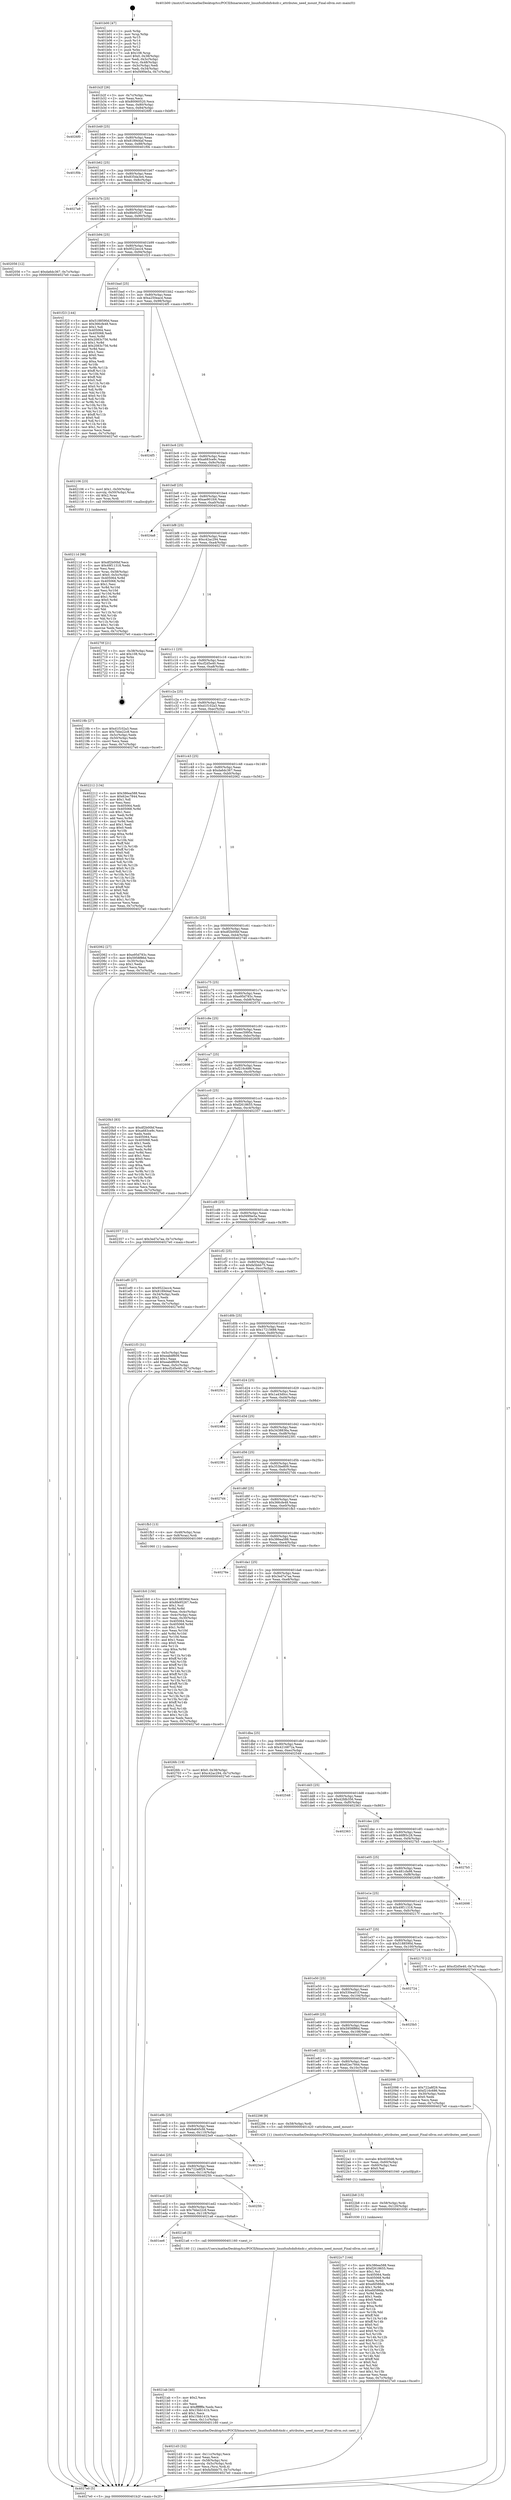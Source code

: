 digraph "0x401b00" {
  label = "0x401b00 (/mnt/c/Users/mathe/Desktop/tcc/POCII/binaries/extr_linuxfsnfsdnfs4xdr.c_attributes_need_mount_Final-ollvm.out::main(0))"
  labelloc = "t"
  node[shape=record]

  Entry [label="",width=0.3,height=0.3,shape=circle,fillcolor=black,style=filled]
  "0x401b2f" [label="{
     0x401b2f [26]\l
     | [instrs]\l
     &nbsp;&nbsp;0x401b2f \<+3\>: mov -0x7c(%rbp),%eax\l
     &nbsp;&nbsp;0x401b32 \<+2\>: mov %eax,%ecx\l
     &nbsp;&nbsp;0x401b34 \<+6\>: sub $0x80060520,%ecx\l
     &nbsp;&nbsp;0x401b3a \<+3\>: mov %eax,-0x80(%rbp)\l
     &nbsp;&nbsp;0x401b3d \<+6\>: mov %ecx,-0x84(%rbp)\l
     &nbsp;&nbsp;0x401b43 \<+6\>: je 00000000004026f0 \<main+0xbf0\>\l
  }"]
  "0x4026f0" [label="{
     0x4026f0\l
  }", style=dashed]
  "0x401b49" [label="{
     0x401b49 [25]\l
     | [instrs]\l
     &nbsp;&nbsp;0x401b49 \<+5\>: jmp 0000000000401b4e \<main+0x4e\>\l
     &nbsp;&nbsp;0x401b4e \<+3\>: mov -0x80(%rbp),%eax\l
     &nbsp;&nbsp;0x401b51 \<+5\>: sub $0x8189d4af,%eax\l
     &nbsp;&nbsp;0x401b56 \<+6\>: mov %eax,-0x88(%rbp)\l
     &nbsp;&nbsp;0x401b5c \<+6\>: je 0000000000401f0b \<main+0x40b\>\l
  }"]
  Exit [label="",width=0.3,height=0.3,shape=circle,fillcolor=black,style=filled,peripheries=2]
  "0x401f0b" [label="{
     0x401f0b\l
  }", style=dashed]
  "0x401b62" [label="{
     0x401b62 [25]\l
     | [instrs]\l
     &nbsp;&nbsp;0x401b62 \<+5\>: jmp 0000000000401b67 \<main+0x67\>\l
     &nbsp;&nbsp;0x401b67 \<+3\>: mov -0x80(%rbp),%eax\l
     &nbsp;&nbsp;0x401b6a \<+5\>: sub $0x835da3e4,%eax\l
     &nbsp;&nbsp;0x401b6f \<+6\>: mov %eax,-0x8c(%rbp)\l
     &nbsp;&nbsp;0x401b75 \<+6\>: je 00000000004027a9 \<main+0xca9\>\l
  }"]
  "0x4022c7" [label="{
     0x4022c7 [144]\l
     | [instrs]\l
     &nbsp;&nbsp;0x4022c7 \<+5\>: mov $0x386ea588,%eax\l
     &nbsp;&nbsp;0x4022cc \<+5\>: mov $0xf2618655,%esi\l
     &nbsp;&nbsp;0x4022d1 \<+2\>: mov $0x1,%cl\l
     &nbsp;&nbsp;0x4022d3 \<+7\>: mov 0x405064,%edx\l
     &nbsp;&nbsp;0x4022da \<+8\>: mov 0x405068,%r8d\l
     &nbsp;&nbsp;0x4022e2 \<+3\>: mov %edx,%r9d\l
     &nbsp;&nbsp;0x4022e5 \<+7\>: add $0xefd586db,%r9d\l
     &nbsp;&nbsp;0x4022ec \<+4\>: sub $0x1,%r9d\l
     &nbsp;&nbsp;0x4022f0 \<+7\>: sub $0xefd586db,%r9d\l
     &nbsp;&nbsp;0x4022f7 \<+4\>: imul %r9d,%edx\l
     &nbsp;&nbsp;0x4022fb \<+3\>: and $0x1,%edx\l
     &nbsp;&nbsp;0x4022fe \<+3\>: cmp $0x0,%edx\l
     &nbsp;&nbsp;0x402301 \<+4\>: sete %r10b\l
     &nbsp;&nbsp;0x402305 \<+4\>: cmp $0xa,%r8d\l
     &nbsp;&nbsp;0x402309 \<+4\>: setl %r11b\l
     &nbsp;&nbsp;0x40230d \<+3\>: mov %r10b,%bl\l
     &nbsp;&nbsp;0x402310 \<+3\>: xor $0xff,%bl\l
     &nbsp;&nbsp;0x402313 \<+3\>: mov %r11b,%r14b\l
     &nbsp;&nbsp;0x402316 \<+4\>: xor $0xff,%r14b\l
     &nbsp;&nbsp;0x40231a \<+3\>: xor $0x0,%cl\l
     &nbsp;&nbsp;0x40231d \<+3\>: mov %bl,%r15b\l
     &nbsp;&nbsp;0x402320 \<+4\>: and $0x0,%r15b\l
     &nbsp;&nbsp;0x402324 \<+3\>: and %cl,%r10b\l
     &nbsp;&nbsp;0x402327 \<+3\>: mov %r14b,%r12b\l
     &nbsp;&nbsp;0x40232a \<+4\>: and $0x0,%r12b\l
     &nbsp;&nbsp;0x40232e \<+3\>: and %cl,%r11b\l
     &nbsp;&nbsp;0x402331 \<+3\>: or %r10b,%r15b\l
     &nbsp;&nbsp;0x402334 \<+3\>: or %r11b,%r12b\l
     &nbsp;&nbsp;0x402337 \<+3\>: xor %r12b,%r15b\l
     &nbsp;&nbsp;0x40233a \<+3\>: or %r14b,%bl\l
     &nbsp;&nbsp;0x40233d \<+3\>: xor $0xff,%bl\l
     &nbsp;&nbsp;0x402340 \<+3\>: or $0x0,%cl\l
     &nbsp;&nbsp;0x402343 \<+2\>: and %cl,%bl\l
     &nbsp;&nbsp;0x402345 \<+3\>: or %bl,%r15b\l
     &nbsp;&nbsp;0x402348 \<+4\>: test $0x1,%r15b\l
     &nbsp;&nbsp;0x40234c \<+3\>: cmovne %esi,%eax\l
     &nbsp;&nbsp;0x40234f \<+3\>: mov %eax,-0x7c(%rbp)\l
     &nbsp;&nbsp;0x402352 \<+5\>: jmp 00000000004027e0 \<main+0xce0\>\l
  }"]
  "0x4027a9" [label="{
     0x4027a9\l
  }", style=dashed]
  "0x401b7b" [label="{
     0x401b7b [25]\l
     | [instrs]\l
     &nbsp;&nbsp;0x401b7b \<+5\>: jmp 0000000000401b80 \<main+0x80\>\l
     &nbsp;&nbsp;0x401b80 \<+3\>: mov -0x80(%rbp),%eax\l
     &nbsp;&nbsp;0x401b83 \<+5\>: sub $0x8fe95267,%eax\l
     &nbsp;&nbsp;0x401b88 \<+6\>: mov %eax,-0x90(%rbp)\l
     &nbsp;&nbsp;0x401b8e \<+6\>: je 0000000000402056 \<main+0x556\>\l
  }"]
  "0x4022b8" [label="{
     0x4022b8 [15]\l
     | [instrs]\l
     &nbsp;&nbsp;0x4022b8 \<+4\>: mov -0x58(%rbp),%rdi\l
     &nbsp;&nbsp;0x4022bc \<+6\>: mov %eax,-0x120(%rbp)\l
     &nbsp;&nbsp;0x4022c2 \<+5\>: call 0000000000401030 \<free@plt\>\l
     | [calls]\l
     &nbsp;&nbsp;0x401030 \{1\} (unknown)\l
  }"]
  "0x402056" [label="{
     0x402056 [12]\l
     | [instrs]\l
     &nbsp;&nbsp;0x402056 \<+7\>: movl $0xda6dc367,-0x7c(%rbp)\l
     &nbsp;&nbsp;0x40205d \<+5\>: jmp 00000000004027e0 \<main+0xce0\>\l
  }"]
  "0x401b94" [label="{
     0x401b94 [25]\l
     | [instrs]\l
     &nbsp;&nbsp;0x401b94 \<+5\>: jmp 0000000000401b99 \<main+0x99\>\l
     &nbsp;&nbsp;0x401b99 \<+3\>: mov -0x80(%rbp),%eax\l
     &nbsp;&nbsp;0x401b9c \<+5\>: sub $0x9522ecc4,%eax\l
     &nbsp;&nbsp;0x401ba1 \<+6\>: mov %eax,-0x94(%rbp)\l
     &nbsp;&nbsp;0x401ba7 \<+6\>: je 0000000000401f23 \<main+0x423\>\l
  }"]
  "0x4022a1" [label="{
     0x4022a1 [23]\l
     | [instrs]\l
     &nbsp;&nbsp;0x4022a1 \<+10\>: movabs $0x4030d6,%rdi\l
     &nbsp;&nbsp;0x4022ab \<+3\>: mov %eax,-0x60(%rbp)\l
     &nbsp;&nbsp;0x4022ae \<+3\>: mov -0x60(%rbp),%esi\l
     &nbsp;&nbsp;0x4022b1 \<+2\>: mov $0x0,%al\l
     &nbsp;&nbsp;0x4022b3 \<+5\>: call 0000000000401040 \<printf@plt\>\l
     | [calls]\l
     &nbsp;&nbsp;0x401040 \{1\} (unknown)\l
  }"]
  "0x401f23" [label="{
     0x401f23 [144]\l
     | [instrs]\l
     &nbsp;&nbsp;0x401f23 \<+5\>: mov $0x5188590d,%eax\l
     &nbsp;&nbsp;0x401f28 \<+5\>: mov $0x366cfe48,%ecx\l
     &nbsp;&nbsp;0x401f2d \<+2\>: mov $0x1,%dl\l
     &nbsp;&nbsp;0x401f2f \<+7\>: mov 0x405064,%esi\l
     &nbsp;&nbsp;0x401f36 \<+7\>: mov 0x405068,%edi\l
     &nbsp;&nbsp;0x401f3d \<+3\>: mov %esi,%r8d\l
     &nbsp;&nbsp;0x401f40 \<+7\>: sub $0x2083c756,%r8d\l
     &nbsp;&nbsp;0x401f47 \<+4\>: sub $0x1,%r8d\l
     &nbsp;&nbsp;0x401f4b \<+7\>: add $0x2083c756,%r8d\l
     &nbsp;&nbsp;0x401f52 \<+4\>: imul %r8d,%esi\l
     &nbsp;&nbsp;0x401f56 \<+3\>: and $0x1,%esi\l
     &nbsp;&nbsp;0x401f59 \<+3\>: cmp $0x0,%esi\l
     &nbsp;&nbsp;0x401f5c \<+4\>: sete %r9b\l
     &nbsp;&nbsp;0x401f60 \<+3\>: cmp $0xa,%edi\l
     &nbsp;&nbsp;0x401f63 \<+4\>: setl %r10b\l
     &nbsp;&nbsp;0x401f67 \<+3\>: mov %r9b,%r11b\l
     &nbsp;&nbsp;0x401f6a \<+4\>: xor $0xff,%r11b\l
     &nbsp;&nbsp;0x401f6e \<+3\>: mov %r10b,%bl\l
     &nbsp;&nbsp;0x401f71 \<+3\>: xor $0xff,%bl\l
     &nbsp;&nbsp;0x401f74 \<+3\>: xor $0x0,%dl\l
     &nbsp;&nbsp;0x401f77 \<+3\>: mov %r11b,%r14b\l
     &nbsp;&nbsp;0x401f7a \<+4\>: and $0x0,%r14b\l
     &nbsp;&nbsp;0x401f7e \<+3\>: and %dl,%r9b\l
     &nbsp;&nbsp;0x401f81 \<+3\>: mov %bl,%r15b\l
     &nbsp;&nbsp;0x401f84 \<+4\>: and $0x0,%r15b\l
     &nbsp;&nbsp;0x401f88 \<+3\>: and %dl,%r10b\l
     &nbsp;&nbsp;0x401f8b \<+3\>: or %r9b,%r14b\l
     &nbsp;&nbsp;0x401f8e \<+3\>: or %r10b,%r15b\l
     &nbsp;&nbsp;0x401f91 \<+3\>: xor %r15b,%r14b\l
     &nbsp;&nbsp;0x401f94 \<+3\>: or %bl,%r11b\l
     &nbsp;&nbsp;0x401f97 \<+4\>: xor $0xff,%r11b\l
     &nbsp;&nbsp;0x401f9b \<+3\>: or $0x0,%dl\l
     &nbsp;&nbsp;0x401f9e \<+3\>: and %dl,%r11b\l
     &nbsp;&nbsp;0x401fa1 \<+3\>: or %r11b,%r14b\l
     &nbsp;&nbsp;0x401fa4 \<+4\>: test $0x1,%r14b\l
     &nbsp;&nbsp;0x401fa8 \<+3\>: cmovne %ecx,%eax\l
     &nbsp;&nbsp;0x401fab \<+3\>: mov %eax,-0x7c(%rbp)\l
     &nbsp;&nbsp;0x401fae \<+5\>: jmp 00000000004027e0 \<main+0xce0\>\l
  }"]
  "0x401bad" [label="{
     0x401bad [25]\l
     | [instrs]\l
     &nbsp;&nbsp;0x401bad \<+5\>: jmp 0000000000401bb2 \<main+0xb2\>\l
     &nbsp;&nbsp;0x401bb2 \<+3\>: mov -0x80(%rbp),%eax\l
     &nbsp;&nbsp;0x401bb5 \<+5\>: sub $0xa250eacd,%eax\l
     &nbsp;&nbsp;0x401bba \<+6\>: mov %eax,-0x98(%rbp)\l
     &nbsp;&nbsp;0x401bc0 \<+6\>: je 00000000004024f5 \<main+0x9f5\>\l
  }"]
  "0x4021d3" [label="{
     0x4021d3 [32]\l
     | [instrs]\l
     &nbsp;&nbsp;0x4021d3 \<+6\>: mov -0x11c(%rbp),%ecx\l
     &nbsp;&nbsp;0x4021d9 \<+3\>: imul %eax,%ecx\l
     &nbsp;&nbsp;0x4021dc \<+4\>: mov -0x58(%rbp),%rsi\l
     &nbsp;&nbsp;0x4021e0 \<+4\>: movslq -0x5c(%rbp),%rdi\l
     &nbsp;&nbsp;0x4021e4 \<+3\>: mov %ecx,(%rsi,%rdi,4)\l
     &nbsp;&nbsp;0x4021e7 \<+7\>: movl $0xfa5bbb75,-0x7c(%rbp)\l
     &nbsp;&nbsp;0x4021ee \<+5\>: jmp 00000000004027e0 \<main+0xce0\>\l
  }"]
  "0x4024f5" [label="{
     0x4024f5\l
  }", style=dashed]
  "0x401bc6" [label="{
     0x401bc6 [25]\l
     | [instrs]\l
     &nbsp;&nbsp;0x401bc6 \<+5\>: jmp 0000000000401bcb \<main+0xcb\>\l
     &nbsp;&nbsp;0x401bcb \<+3\>: mov -0x80(%rbp),%eax\l
     &nbsp;&nbsp;0x401bce \<+5\>: sub $0xa683ce9c,%eax\l
     &nbsp;&nbsp;0x401bd3 \<+6\>: mov %eax,-0x9c(%rbp)\l
     &nbsp;&nbsp;0x401bd9 \<+6\>: je 0000000000402106 \<main+0x606\>\l
  }"]
  "0x4021ab" [label="{
     0x4021ab [40]\l
     | [instrs]\l
     &nbsp;&nbsp;0x4021ab \<+5\>: mov $0x2,%ecx\l
     &nbsp;&nbsp;0x4021b0 \<+1\>: cltd\l
     &nbsp;&nbsp;0x4021b1 \<+2\>: idiv %ecx\l
     &nbsp;&nbsp;0x4021b3 \<+6\>: imul $0xfffffffe,%edx,%ecx\l
     &nbsp;&nbsp;0x4021b9 \<+6\>: sub $0x15bb141b,%ecx\l
     &nbsp;&nbsp;0x4021bf \<+3\>: add $0x1,%ecx\l
     &nbsp;&nbsp;0x4021c2 \<+6\>: add $0x15bb141b,%ecx\l
     &nbsp;&nbsp;0x4021c8 \<+6\>: mov %ecx,-0x11c(%rbp)\l
     &nbsp;&nbsp;0x4021ce \<+5\>: call 0000000000401160 \<next_i\>\l
     | [calls]\l
     &nbsp;&nbsp;0x401160 \{1\} (/mnt/c/Users/mathe/Desktop/tcc/POCII/binaries/extr_linuxfsnfsdnfs4xdr.c_attributes_need_mount_Final-ollvm.out::next_i)\l
  }"]
  "0x402106" [label="{
     0x402106 [23]\l
     | [instrs]\l
     &nbsp;&nbsp;0x402106 \<+7\>: movl $0x1,-0x50(%rbp)\l
     &nbsp;&nbsp;0x40210d \<+4\>: movslq -0x50(%rbp),%rax\l
     &nbsp;&nbsp;0x402111 \<+4\>: shl $0x2,%rax\l
     &nbsp;&nbsp;0x402115 \<+3\>: mov %rax,%rdi\l
     &nbsp;&nbsp;0x402118 \<+5\>: call 0000000000401050 \<malloc@plt\>\l
     | [calls]\l
     &nbsp;&nbsp;0x401050 \{1\} (unknown)\l
  }"]
  "0x401bdf" [label="{
     0x401bdf [25]\l
     | [instrs]\l
     &nbsp;&nbsp;0x401bdf \<+5\>: jmp 0000000000401be4 \<main+0xe4\>\l
     &nbsp;&nbsp;0x401be4 \<+3\>: mov -0x80(%rbp),%eax\l
     &nbsp;&nbsp;0x401be7 \<+5\>: sub $0xae901fc6,%eax\l
     &nbsp;&nbsp;0x401bec \<+6\>: mov %eax,-0xa0(%rbp)\l
     &nbsp;&nbsp;0x401bf2 \<+6\>: je 00000000004024a8 \<main+0x9a8\>\l
  }"]
  "0x401ee6" [label="{
     0x401ee6\l
  }", style=dashed]
  "0x4024a8" [label="{
     0x4024a8\l
  }", style=dashed]
  "0x401bf8" [label="{
     0x401bf8 [25]\l
     | [instrs]\l
     &nbsp;&nbsp;0x401bf8 \<+5\>: jmp 0000000000401bfd \<main+0xfd\>\l
     &nbsp;&nbsp;0x401bfd \<+3\>: mov -0x80(%rbp),%eax\l
     &nbsp;&nbsp;0x401c00 \<+5\>: sub $0xc42ac294,%eax\l
     &nbsp;&nbsp;0x401c05 \<+6\>: mov %eax,-0xa4(%rbp)\l
     &nbsp;&nbsp;0x401c0b \<+6\>: je 000000000040270f \<main+0xc0f\>\l
  }"]
  "0x4021a6" [label="{
     0x4021a6 [5]\l
     | [instrs]\l
     &nbsp;&nbsp;0x4021a6 \<+5\>: call 0000000000401160 \<next_i\>\l
     | [calls]\l
     &nbsp;&nbsp;0x401160 \{1\} (/mnt/c/Users/mathe/Desktop/tcc/POCII/binaries/extr_linuxfsnfsdnfs4xdr.c_attributes_need_mount_Final-ollvm.out::next_i)\l
  }"]
  "0x40270f" [label="{
     0x40270f [21]\l
     | [instrs]\l
     &nbsp;&nbsp;0x40270f \<+3\>: mov -0x38(%rbp),%eax\l
     &nbsp;&nbsp;0x402712 \<+7\>: add $0x108,%rsp\l
     &nbsp;&nbsp;0x402719 \<+1\>: pop %rbx\l
     &nbsp;&nbsp;0x40271a \<+2\>: pop %r12\l
     &nbsp;&nbsp;0x40271c \<+2\>: pop %r13\l
     &nbsp;&nbsp;0x40271e \<+2\>: pop %r14\l
     &nbsp;&nbsp;0x402720 \<+2\>: pop %r15\l
     &nbsp;&nbsp;0x402722 \<+1\>: pop %rbp\l
     &nbsp;&nbsp;0x402723 \<+1\>: ret\l
  }"]
  "0x401c11" [label="{
     0x401c11 [25]\l
     | [instrs]\l
     &nbsp;&nbsp;0x401c11 \<+5\>: jmp 0000000000401c16 \<main+0x116\>\l
     &nbsp;&nbsp;0x401c16 \<+3\>: mov -0x80(%rbp),%eax\l
     &nbsp;&nbsp;0x401c19 \<+5\>: sub $0xcf2d5e40,%eax\l
     &nbsp;&nbsp;0x401c1e \<+6\>: mov %eax,-0xa8(%rbp)\l
     &nbsp;&nbsp;0x401c24 \<+6\>: je 000000000040218b \<main+0x68b\>\l
  }"]
  "0x401ecd" [label="{
     0x401ecd [25]\l
     | [instrs]\l
     &nbsp;&nbsp;0x401ecd \<+5\>: jmp 0000000000401ed2 \<main+0x3d2\>\l
     &nbsp;&nbsp;0x401ed2 \<+3\>: mov -0x80(%rbp),%eax\l
     &nbsp;&nbsp;0x401ed5 \<+5\>: sub $0x7bbe22c8,%eax\l
     &nbsp;&nbsp;0x401eda \<+6\>: mov %eax,-0x118(%rbp)\l
     &nbsp;&nbsp;0x401ee0 \<+6\>: je 00000000004021a6 \<main+0x6a6\>\l
  }"]
  "0x40218b" [label="{
     0x40218b [27]\l
     | [instrs]\l
     &nbsp;&nbsp;0x40218b \<+5\>: mov $0xd1f102a3,%eax\l
     &nbsp;&nbsp;0x402190 \<+5\>: mov $0x7bbe22c8,%ecx\l
     &nbsp;&nbsp;0x402195 \<+3\>: mov -0x5c(%rbp),%edx\l
     &nbsp;&nbsp;0x402198 \<+3\>: cmp -0x50(%rbp),%edx\l
     &nbsp;&nbsp;0x40219b \<+3\>: cmovl %ecx,%eax\l
     &nbsp;&nbsp;0x40219e \<+3\>: mov %eax,-0x7c(%rbp)\l
     &nbsp;&nbsp;0x4021a1 \<+5\>: jmp 00000000004027e0 \<main+0xce0\>\l
  }"]
  "0x401c2a" [label="{
     0x401c2a [25]\l
     | [instrs]\l
     &nbsp;&nbsp;0x401c2a \<+5\>: jmp 0000000000401c2f \<main+0x12f\>\l
     &nbsp;&nbsp;0x401c2f \<+3\>: mov -0x80(%rbp),%eax\l
     &nbsp;&nbsp;0x401c32 \<+5\>: sub $0xd1f102a3,%eax\l
     &nbsp;&nbsp;0x401c37 \<+6\>: mov %eax,-0xac(%rbp)\l
     &nbsp;&nbsp;0x401c3d \<+6\>: je 0000000000402212 \<main+0x712\>\l
  }"]
  "0x4025fc" [label="{
     0x4025fc\l
  }", style=dashed]
  "0x402212" [label="{
     0x402212 [134]\l
     | [instrs]\l
     &nbsp;&nbsp;0x402212 \<+5\>: mov $0x386ea588,%eax\l
     &nbsp;&nbsp;0x402217 \<+5\>: mov $0x62ec7844,%ecx\l
     &nbsp;&nbsp;0x40221c \<+2\>: mov $0x1,%dl\l
     &nbsp;&nbsp;0x40221e \<+2\>: xor %esi,%esi\l
     &nbsp;&nbsp;0x402220 \<+7\>: mov 0x405064,%edi\l
     &nbsp;&nbsp;0x402227 \<+8\>: mov 0x405068,%r8d\l
     &nbsp;&nbsp;0x40222f \<+3\>: sub $0x1,%esi\l
     &nbsp;&nbsp;0x402232 \<+3\>: mov %edi,%r9d\l
     &nbsp;&nbsp;0x402235 \<+3\>: add %esi,%r9d\l
     &nbsp;&nbsp;0x402238 \<+4\>: imul %r9d,%edi\l
     &nbsp;&nbsp;0x40223c \<+3\>: and $0x1,%edi\l
     &nbsp;&nbsp;0x40223f \<+3\>: cmp $0x0,%edi\l
     &nbsp;&nbsp;0x402242 \<+4\>: sete %r10b\l
     &nbsp;&nbsp;0x402246 \<+4\>: cmp $0xa,%r8d\l
     &nbsp;&nbsp;0x40224a \<+4\>: setl %r11b\l
     &nbsp;&nbsp;0x40224e \<+3\>: mov %r10b,%bl\l
     &nbsp;&nbsp;0x402251 \<+3\>: xor $0xff,%bl\l
     &nbsp;&nbsp;0x402254 \<+3\>: mov %r11b,%r14b\l
     &nbsp;&nbsp;0x402257 \<+4\>: xor $0xff,%r14b\l
     &nbsp;&nbsp;0x40225b \<+3\>: xor $0x0,%dl\l
     &nbsp;&nbsp;0x40225e \<+3\>: mov %bl,%r15b\l
     &nbsp;&nbsp;0x402261 \<+4\>: and $0x0,%r15b\l
     &nbsp;&nbsp;0x402265 \<+3\>: and %dl,%r10b\l
     &nbsp;&nbsp;0x402268 \<+3\>: mov %r14b,%r12b\l
     &nbsp;&nbsp;0x40226b \<+4\>: and $0x0,%r12b\l
     &nbsp;&nbsp;0x40226f \<+3\>: and %dl,%r11b\l
     &nbsp;&nbsp;0x402272 \<+3\>: or %r10b,%r15b\l
     &nbsp;&nbsp;0x402275 \<+3\>: or %r11b,%r12b\l
     &nbsp;&nbsp;0x402278 \<+3\>: xor %r12b,%r15b\l
     &nbsp;&nbsp;0x40227b \<+3\>: or %r14b,%bl\l
     &nbsp;&nbsp;0x40227e \<+3\>: xor $0xff,%bl\l
     &nbsp;&nbsp;0x402281 \<+3\>: or $0x0,%dl\l
     &nbsp;&nbsp;0x402284 \<+2\>: and %dl,%bl\l
     &nbsp;&nbsp;0x402286 \<+3\>: or %bl,%r15b\l
     &nbsp;&nbsp;0x402289 \<+4\>: test $0x1,%r15b\l
     &nbsp;&nbsp;0x40228d \<+3\>: cmovne %ecx,%eax\l
     &nbsp;&nbsp;0x402290 \<+3\>: mov %eax,-0x7c(%rbp)\l
     &nbsp;&nbsp;0x402293 \<+5\>: jmp 00000000004027e0 \<main+0xce0\>\l
  }"]
  "0x401c43" [label="{
     0x401c43 [25]\l
     | [instrs]\l
     &nbsp;&nbsp;0x401c43 \<+5\>: jmp 0000000000401c48 \<main+0x148\>\l
     &nbsp;&nbsp;0x401c48 \<+3\>: mov -0x80(%rbp),%eax\l
     &nbsp;&nbsp;0x401c4b \<+5\>: sub $0xda6dc367,%eax\l
     &nbsp;&nbsp;0x401c50 \<+6\>: mov %eax,-0xb0(%rbp)\l
     &nbsp;&nbsp;0x401c56 \<+6\>: je 0000000000402062 \<main+0x562\>\l
  }"]
  "0x401eb4" [label="{
     0x401eb4 [25]\l
     | [instrs]\l
     &nbsp;&nbsp;0x401eb4 \<+5\>: jmp 0000000000401eb9 \<main+0x3b9\>\l
     &nbsp;&nbsp;0x401eb9 \<+3\>: mov -0x80(%rbp),%eax\l
     &nbsp;&nbsp;0x401ebc \<+5\>: sub $0x722a8f29,%eax\l
     &nbsp;&nbsp;0x401ec1 \<+6\>: mov %eax,-0x114(%rbp)\l
     &nbsp;&nbsp;0x401ec7 \<+6\>: je 00000000004025fc \<main+0xafc\>\l
  }"]
  "0x402062" [label="{
     0x402062 [27]\l
     | [instrs]\l
     &nbsp;&nbsp;0x402062 \<+5\>: mov $0xe95d783c,%eax\l
     &nbsp;&nbsp;0x402067 \<+5\>: mov $0x5958f86d,%ecx\l
     &nbsp;&nbsp;0x40206c \<+3\>: mov -0x30(%rbp),%edx\l
     &nbsp;&nbsp;0x40206f \<+3\>: cmp $0x1,%edx\l
     &nbsp;&nbsp;0x402072 \<+3\>: cmovl %ecx,%eax\l
     &nbsp;&nbsp;0x402075 \<+3\>: mov %eax,-0x7c(%rbp)\l
     &nbsp;&nbsp;0x402078 \<+5\>: jmp 00000000004027e0 \<main+0xce0\>\l
  }"]
  "0x401c5c" [label="{
     0x401c5c [25]\l
     | [instrs]\l
     &nbsp;&nbsp;0x401c5c \<+5\>: jmp 0000000000401c61 \<main+0x161\>\l
     &nbsp;&nbsp;0x401c61 \<+3\>: mov -0x80(%rbp),%eax\l
     &nbsp;&nbsp;0x401c64 \<+5\>: sub $0xdf2b00bf,%eax\l
     &nbsp;&nbsp;0x401c69 \<+6\>: mov %eax,-0xb4(%rbp)\l
     &nbsp;&nbsp;0x401c6f \<+6\>: je 0000000000402740 \<main+0xc40\>\l
  }"]
  "0x4023e9" [label="{
     0x4023e9\l
  }", style=dashed]
  "0x402740" [label="{
     0x402740\l
  }", style=dashed]
  "0x401c75" [label="{
     0x401c75 [25]\l
     | [instrs]\l
     &nbsp;&nbsp;0x401c75 \<+5\>: jmp 0000000000401c7a \<main+0x17a\>\l
     &nbsp;&nbsp;0x401c7a \<+3\>: mov -0x80(%rbp),%eax\l
     &nbsp;&nbsp;0x401c7d \<+5\>: sub $0xe95d783c,%eax\l
     &nbsp;&nbsp;0x401c82 \<+6\>: mov %eax,-0xb8(%rbp)\l
     &nbsp;&nbsp;0x401c88 \<+6\>: je 000000000040207d \<main+0x57d\>\l
  }"]
  "0x401e9b" [label="{
     0x401e9b [25]\l
     | [instrs]\l
     &nbsp;&nbsp;0x401e9b \<+5\>: jmp 0000000000401ea0 \<main+0x3a0\>\l
     &nbsp;&nbsp;0x401ea0 \<+3\>: mov -0x80(%rbp),%eax\l
     &nbsp;&nbsp;0x401ea3 \<+5\>: sub $0x6a645cfd,%eax\l
     &nbsp;&nbsp;0x401ea8 \<+6\>: mov %eax,-0x110(%rbp)\l
     &nbsp;&nbsp;0x401eae \<+6\>: je 00000000004023e9 \<main+0x8e9\>\l
  }"]
  "0x40207d" [label="{
     0x40207d\l
  }", style=dashed]
  "0x401c8e" [label="{
     0x401c8e [25]\l
     | [instrs]\l
     &nbsp;&nbsp;0x401c8e \<+5\>: jmp 0000000000401c93 \<main+0x193\>\l
     &nbsp;&nbsp;0x401c93 \<+3\>: mov -0x80(%rbp),%eax\l
     &nbsp;&nbsp;0x401c96 \<+5\>: sub $0xeec5995e,%eax\l
     &nbsp;&nbsp;0x401c9b \<+6\>: mov %eax,-0xbc(%rbp)\l
     &nbsp;&nbsp;0x401ca1 \<+6\>: je 0000000000402608 \<main+0xb08\>\l
  }"]
  "0x402298" [label="{
     0x402298 [9]\l
     | [instrs]\l
     &nbsp;&nbsp;0x402298 \<+4\>: mov -0x58(%rbp),%rdi\l
     &nbsp;&nbsp;0x40229c \<+5\>: call 0000000000401420 \<attributes_need_mount\>\l
     | [calls]\l
     &nbsp;&nbsp;0x401420 \{1\} (/mnt/c/Users/mathe/Desktop/tcc/POCII/binaries/extr_linuxfsnfsdnfs4xdr.c_attributes_need_mount_Final-ollvm.out::attributes_need_mount)\l
  }"]
  "0x402608" [label="{
     0x402608\l
  }", style=dashed]
  "0x401ca7" [label="{
     0x401ca7 [25]\l
     | [instrs]\l
     &nbsp;&nbsp;0x401ca7 \<+5\>: jmp 0000000000401cac \<main+0x1ac\>\l
     &nbsp;&nbsp;0x401cac \<+3\>: mov -0x80(%rbp),%eax\l
     &nbsp;&nbsp;0x401caf \<+5\>: sub $0xf216c686,%eax\l
     &nbsp;&nbsp;0x401cb4 \<+6\>: mov %eax,-0xc0(%rbp)\l
     &nbsp;&nbsp;0x401cba \<+6\>: je 00000000004020b3 \<main+0x5b3\>\l
  }"]
  "0x40211d" [label="{
     0x40211d [98]\l
     | [instrs]\l
     &nbsp;&nbsp;0x40211d \<+5\>: mov $0xdf2b00bf,%ecx\l
     &nbsp;&nbsp;0x402122 \<+5\>: mov $0x49f11318,%edx\l
     &nbsp;&nbsp;0x402127 \<+2\>: xor %esi,%esi\l
     &nbsp;&nbsp;0x402129 \<+4\>: mov %rax,-0x58(%rbp)\l
     &nbsp;&nbsp;0x40212d \<+7\>: movl $0x0,-0x5c(%rbp)\l
     &nbsp;&nbsp;0x402134 \<+8\>: mov 0x405064,%r8d\l
     &nbsp;&nbsp;0x40213c \<+8\>: mov 0x405068,%r9d\l
     &nbsp;&nbsp;0x402144 \<+3\>: sub $0x1,%esi\l
     &nbsp;&nbsp;0x402147 \<+3\>: mov %r8d,%r10d\l
     &nbsp;&nbsp;0x40214a \<+3\>: add %esi,%r10d\l
     &nbsp;&nbsp;0x40214d \<+4\>: imul %r10d,%r8d\l
     &nbsp;&nbsp;0x402151 \<+4\>: and $0x1,%r8d\l
     &nbsp;&nbsp;0x402155 \<+4\>: cmp $0x0,%r8d\l
     &nbsp;&nbsp;0x402159 \<+4\>: sete %r11b\l
     &nbsp;&nbsp;0x40215d \<+4\>: cmp $0xa,%r9d\l
     &nbsp;&nbsp;0x402161 \<+3\>: setl %bl\l
     &nbsp;&nbsp;0x402164 \<+3\>: mov %r11b,%r14b\l
     &nbsp;&nbsp;0x402167 \<+3\>: and %bl,%r14b\l
     &nbsp;&nbsp;0x40216a \<+3\>: xor %bl,%r11b\l
     &nbsp;&nbsp;0x40216d \<+3\>: or %r11b,%r14b\l
     &nbsp;&nbsp;0x402170 \<+4\>: test $0x1,%r14b\l
     &nbsp;&nbsp;0x402174 \<+3\>: cmovne %edx,%ecx\l
     &nbsp;&nbsp;0x402177 \<+3\>: mov %ecx,-0x7c(%rbp)\l
     &nbsp;&nbsp;0x40217a \<+5\>: jmp 00000000004027e0 \<main+0xce0\>\l
  }"]
  "0x4020b3" [label="{
     0x4020b3 [83]\l
     | [instrs]\l
     &nbsp;&nbsp;0x4020b3 \<+5\>: mov $0xdf2b00bf,%eax\l
     &nbsp;&nbsp;0x4020b8 \<+5\>: mov $0xa683ce9c,%ecx\l
     &nbsp;&nbsp;0x4020bd \<+2\>: xor %edx,%edx\l
     &nbsp;&nbsp;0x4020bf \<+7\>: mov 0x405064,%esi\l
     &nbsp;&nbsp;0x4020c6 \<+7\>: mov 0x405068,%edi\l
     &nbsp;&nbsp;0x4020cd \<+3\>: sub $0x1,%edx\l
     &nbsp;&nbsp;0x4020d0 \<+3\>: mov %esi,%r8d\l
     &nbsp;&nbsp;0x4020d3 \<+3\>: add %edx,%r8d\l
     &nbsp;&nbsp;0x4020d6 \<+4\>: imul %r8d,%esi\l
     &nbsp;&nbsp;0x4020da \<+3\>: and $0x1,%esi\l
     &nbsp;&nbsp;0x4020dd \<+3\>: cmp $0x0,%esi\l
     &nbsp;&nbsp;0x4020e0 \<+4\>: sete %r9b\l
     &nbsp;&nbsp;0x4020e4 \<+3\>: cmp $0xa,%edi\l
     &nbsp;&nbsp;0x4020e7 \<+4\>: setl %r10b\l
     &nbsp;&nbsp;0x4020eb \<+3\>: mov %r9b,%r11b\l
     &nbsp;&nbsp;0x4020ee \<+3\>: and %r10b,%r11b\l
     &nbsp;&nbsp;0x4020f1 \<+3\>: xor %r10b,%r9b\l
     &nbsp;&nbsp;0x4020f4 \<+3\>: or %r9b,%r11b\l
     &nbsp;&nbsp;0x4020f7 \<+4\>: test $0x1,%r11b\l
     &nbsp;&nbsp;0x4020fb \<+3\>: cmovne %ecx,%eax\l
     &nbsp;&nbsp;0x4020fe \<+3\>: mov %eax,-0x7c(%rbp)\l
     &nbsp;&nbsp;0x402101 \<+5\>: jmp 00000000004027e0 \<main+0xce0\>\l
  }"]
  "0x401cc0" [label="{
     0x401cc0 [25]\l
     | [instrs]\l
     &nbsp;&nbsp;0x401cc0 \<+5\>: jmp 0000000000401cc5 \<main+0x1c5\>\l
     &nbsp;&nbsp;0x401cc5 \<+3\>: mov -0x80(%rbp),%eax\l
     &nbsp;&nbsp;0x401cc8 \<+5\>: sub $0xf2618655,%eax\l
     &nbsp;&nbsp;0x401ccd \<+6\>: mov %eax,-0xc4(%rbp)\l
     &nbsp;&nbsp;0x401cd3 \<+6\>: je 0000000000402357 \<main+0x857\>\l
  }"]
  "0x401e82" [label="{
     0x401e82 [25]\l
     | [instrs]\l
     &nbsp;&nbsp;0x401e82 \<+5\>: jmp 0000000000401e87 \<main+0x387\>\l
     &nbsp;&nbsp;0x401e87 \<+3\>: mov -0x80(%rbp),%eax\l
     &nbsp;&nbsp;0x401e8a \<+5\>: sub $0x62ec7844,%eax\l
     &nbsp;&nbsp;0x401e8f \<+6\>: mov %eax,-0x10c(%rbp)\l
     &nbsp;&nbsp;0x401e95 \<+6\>: je 0000000000402298 \<main+0x798\>\l
  }"]
  "0x402357" [label="{
     0x402357 [12]\l
     | [instrs]\l
     &nbsp;&nbsp;0x402357 \<+7\>: movl $0x3ed7a7aa,-0x7c(%rbp)\l
     &nbsp;&nbsp;0x40235e \<+5\>: jmp 00000000004027e0 \<main+0xce0\>\l
  }"]
  "0x401cd9" [label="{
     0x401cd9 [25]\l
     | [instrs]\l
     &nbsp;&nbsp;0x401cd9 \<+5\>: jmp 0000000000401cde \<main+0x1de\>\l
     &nbsp;&nbsp;0x401cde \<+3\>: mov -0x80(%rbp),%eax\l
     &nbsp;&nbsp;0x401ce1 \<+5\>: sub $0xf49f4e5a,%eax\l
     &nbsp;&nbsp;0x401ce6 \<+6\>: mov %eax,-0xc8(%rbp)\l
     &nbsp;&nbsp;0x401cec \<+6\>: je 0000000000401ef0 \<main+0x3f0\>\l
  }"]
  "0x402098" [label="{
     0x402098 [27]\l
     | [instrs]\l
     &nbsp;&nbsp;0x402098 \<+5\>: mov $0x722a8f29,%eax\l
     &nbsp;&nbsp;0x40209d \<+5\>: mov $0xf216c686,%ecx\l
     &nbsp;&nbsp;0x4020a2 \<+3\>: mov -0x30(%rbp),%edx\l
     &nbsp;&nbsp;0x4020a5 \<+3\>: cmp $0x0,%edx\l
     &nbsp;&nbsp;0x4020a8 \<+3\>: cmove %ecx,%eax\l
     &nbsp;&nbsp;0x4020ab \<+3\>: mov %eax,-0x7c(%rbp)\l
     &nbsp;&nbsp;0x4020ae \<+5\>: jmp 00000000004027e0 \<main+0xce0\>\l
  }"]
  "0x401ef0" [label="{
     0x401ef0 [27]\l
     | [instrs]\l
     &nbsp;&nbsp;0x401ef0 \<+5\>: mov $0x9522ecc4,%eax\l
     &nbsp;&nbsp;0x401ef5 \<+5\>: mov $0x8189d4af,%ecx\l
     &nbsp;&nbsp;0x401efa \<+3\>: mov -0x34(%rbp),%edx\l
     &nbsp;&nbsp;0x401efd \<+3\>: cmp $0x2,%edx\l
     &nbsp;&nbsp;0x401f00 \<+3\>: cmovne %ecx,%eax\l
     &nbsp;&nbsp;0x401f03 \<+3\>: mov %eax,-0x7c(%rbp)\l
     &nbsp;&nbsp;0x401f06 \<+5\>: jmp 00000000004027e0 \<main+0xce0\>\l
  }"]
  "0x401cf2" [label="{
     0x401cf2 [25]\l
     | [instrs]\l
     &nbsp;&nbsp;0x401cf2 \<+5\>: jmp 0000000000401cf7 \<main+0x1f7\>\l
     &nbsp;&nbsp;0x401cf7 \<+3\>: mov -0x80(%rbp),%eax\l
     &nbsp;&nbsp;0x401cfa \<+5\>: sub $0xfa5bbb75,%eax\l
     &nbsp;&nbsp;0x401cff \<+6\>: mov %eax,-0xcc(%rbp)\l
     &nbsp;&nbsp;0x401d05 \<+6\>: je 00000000004021f3 \<main+0x6f3\>\l
  }"]
  "0x4027e0" [label="{
     0x4027e0 [5]\l
     | [instrs]\l
     &nbsp;&nbsp;0x4027e0 \<+5\>: jmp 0000000000401b2f \<main+0x2f\>\l
  }"]
  "0x401b00" [label="{
     0x401b00 [47]\l
     | [instrs]\l
     &nbsp;&nbsp;0x401b00 \<+1\>: push %rbp\l
     &nbsp;&nbsp;0x401b01 \<+3\>: mov %rsp,%rbp\l
     &nbsp;&nbsp;0x401b04 \<+2\>: push %r15\l
     &nbsp;&nbsp;0x401b06 \<+2\>: push %r14\l
     &nbsp;&nbsp;0x401b08 \<+2\>: push %r13\l
     &nbsp;&nbsp;0x401b0a \<+2\>: push %r12\l
     &nbsp;&nbsp;0x401b0c \<+1\>: push %rbx\l
     &nbsp;&nbsp;0x401b0d \<+7\>: sub $0x108,%rsp\l
     &nbsp;&nbsp;0x401b14 \<+7\>: movl $0x0,-0x38(%rbp)\l
     &nbsp;&nbsp;0x401b1b \<+3\>: mov %edi,-0x3c(%rbp)\l
     &nbsp;&nbsp;0x401b1e \<+4\>: mov %rsi,-0x48(%rbp)\l
     &nbsp;&nbsp;0x401b22 \<+3\>: mov -0x3c(%rbp),%edi\l
     &nbsp;&nbsp;0x401b25 \<+3\>: mov %edi,-0x34(%rbp)\l
     &nbsp;&nbsp;0x401b28 \<+7\>: movl $0xf49f4e5a,-0x7c(%rbp)\l
  }"]
  "0x401e69" [label="{
     0x401e69 [25]\l
     | [instrs]\l
     &nbsp;&nbsp;0x401e69 \<+5\>: jmp 0000000000401e6e \<main+0x36e\>\l
     &nbsp;&nbsp;0x401e6e \<+3\>: mov -0x80(%rbp),%eax\l
     &nbsp;&nbsp;0x401e71 \<+5\>: sub $0x5958f86d,%eax\l
     &nbsp;&nbsp;0x401e76 \<+6\>: mov %eax,-0x108(%rbp)\l
     &nbsp;&nbsp;0x401e7c \<+6\>: je 0000000000402098 \<main+0x598\>\l
  }"]
  "0x4021f3" [label="{
     0x4021f3 [31]\l
     | [instrs]\l
     &nbsp;&nbsp;0x4021f3 \<+3\>: mov -0x5c(%rbp),%eax\l
     &nbsp;&nbsp;0x4021f6 \<+5\>: sub $0xeabdf609,%eax\l
     &nbsp;&nbsp;0x4021fb \<+3\>: add $0x1,%eax\l
     &nbsp;&nbsp;0x4021fe \<+5\>: add $0xeabdf609,%eax\l
     &nbsp;&nbsp;0x402203 \<+3\>: mov %eax,-0x5c(%rbp)\l
     &nbsp;&nbsp;0x402206 \<+7\>: movl $0xcf2d5e40,-0x7c(%rbp)\l
     &nbsp;&nbsp;0x40220d \<+5\>: jmp 00000000004027e0 \<main+0xce0\>\l
  }"]
  "0x401d0b" [label="{
     0x401d0b [25]\l
     | [instrs]\l
     &nbsp;&nbsp;0x401d0b \<+5\>: jmp 0000000000401d10 \<main+0x210\>\l
     &nbsp;&nbsp;0x401d10 \<+3\>: mov -0x80(%rbp),%eax\l
     &nbsp;&nbsp;0x401d13 \<+5\>: sub $0x17215688,%eax\l
     &nbsp;&nbsp;0x401d18 \<+6\>: mov %eax,-0xd0(%rbp)\l
     &nbsp;&nbsp;0x401d1e \<+6\>: je 00000000004025c1 \<main+0xac1\>\l
  }"]
  "0x4025b5" [label="{
     0x4025b5\l
  }", style=dashed]
  "0x4025c1" [label="{
     0x4025c1\l
  }", style=dashed]
  "0x401d24" [label="{
     0x401d24 [25]\l
     | [instrs]\l
     &nbsp;&nbsp;0x401d24 \<+5\>: jmp 0000000000401d29 \<main+0x229\>\l
     &nbsp;&nbsp;0x401d29 \<+3\>: mov -0x80(%rbp),%eax\l
     &nbsp;&nbsp;0x401d2c \<+5\>: sub $0x1a43d0cc,%eax\l
     &nbsp;&nbsp;0x401d31 \<+6\>: mov %eax,-0xd4(%rbp)\l
     &nbsp;&nbsp;0x401d37 \<+6\>: je 000000000040248d \<main+0x98d\>\l
  }"]
  "0x401e50" [label="{
     0x401e50 [25]\l
     | [instrs]\l
     &nbsp;&nbsp;0x401e50 \<+5\>: jmp 0000000000401e55 \<main+0x355\>\l
     &nbsp;&nbsp;0x401e55 \<+3\>: mov -0x80(%rbp),%eax\l
     &nbsp;&nbsp;0x401e58 \<+5\>: sub $0x530ea01f,%eax\l
     &nbsp;&nbsp;0x401e5d \<+6\>: mov %eax,-0x104(%rbp)\l
     &nbsp;&nbsp;0x401e63 \<+6\>: je 00000000004025b5 \<main+0xab5\>\l
  }"]
  "0x40248d" [label="{
     0x40248d\l
  }", style=dashed]
  "0x401d3d" [label="{
     0x401d3d [25]\l
     | [instrs]\l
     &nbsp;&nbsp;0x401d3d \<+5\>: jmp 0000000000401d42 \<main+0x242\>\l
     &nbsp;&nbsp;0x401d42 \<+3\>: mov -0x80(%rbp),%eax\l
     &nbsp;&nbsp;0x401d45 \<+5\>: sub $0x3438836a,%eax\l
     &nbsp;&nbsp;0x401d4a \<+6\>: mov %eax,-0xd8(%rbp)\l
     &nbsp;&nbsp;0x401d50 \<+6\>: je 0000000000402391 \<main+0x891\>\l
  }"]
  "0x402724" [label="{
     0x402724\l
  }", style=dashed]
  "0x402391" [label="{
     0x402391\l
  }", style=dashed]
  "0x401d56" [label="{
     0x401d56 [25]\l
     | [instrs]\l
     &nbsp;&nbsp;0x401d56 \<+5\>: jmp 0000000000401d5b \<main+0x25b\>\l
     &nbsp;&nbsp;0x401d5b \<+3\>: mov -0x80(%rbp),%eax\l
     &nbsp;&nbsp;0x401d5e \<+5\>: sub $0x353be809,%eax\l
     &nbsp;&nbsp;0x401d63 \<+6\>: mov %eax,-0xdc(%rbp)\l
     &nbsp;&nbsp;0x401d69 \<+6\>: je 00000000004027d4 \<main+0xcd4\>\l
  }"]
  "0x401e37" [label="{
     0x401e37 [25]\l
     | [instrs]\l
     &nbsp;&nbsp;0x401e37 \<+5\>: jmp 0000000000401e3c \<main+0x33c\>\l
     &nbsp;&nbsp;0x401e3c \<+3\>: mov -0x80(%rbp),%eax\l
     &nbsp;&nbsp;0x401e3f \<+5\>: sub $0x5188590d,%eax\l
     &nbsp;&nbsp;0x401e44 \<+6\>: mov %eax,-0x100(%rbp)\l
     &nbsp;&nbsp;0x401e4a \<+6\>: je 0000000000402724 \<main+0xc24\>\l
  }"]
  "0x4027d4" [label="{
     0x4027d4\l
  }", style=dashed]
  "0x401d6f" [label="{
     0x401d6f [25]\l
     | [instrs]\l
     &nbsp;&nbsp;0x401d6f \<+5\>: jmp 0000000000401d74 \<main+0x274\>\l
     &nbsp;&nbsp;0x401d74 \<+3\>: mov -0x80(%rbp),%eax\l
     &nbsp;&nbsp;0x401d77 \<+5\>: sub $0x366cfe48,%eax\l
     &nbsp;&nbsp;0x401d7c \<+6\>: mov %eax,-0xe0(%rbp)\l
     &nbsp;&nbsp;0x401d82 \<+6\>: je 0000000000401fb3 \<main+0x4b3\>\l
  }"]
  "0x40217f" [label="{
     0x40217f [12]\l
     | [instrs]\l
     &nbsp;&nbsp;0x40217f \<+7\>: movl $0xcf2d5e40,-0x7c(%rbp)\l
     &nbsp;&nbsp;0x402186 \<+5\>: jmp 00000000004027e0 \<main+0xce0\>\l
  }"]
  "0x401fb3" [label="{
     0x401fb3 [13]\l
     | [instrs]\l
     &nbsp;&nbsp;0x401fb3 \<+4\>: mov -0x48(%rbp),%rax\l
     &nbsp;&nbsp;0x401fb7 \<+4\>: mov 0x8(%rax),%rdi\l
     &nbsp;&nbsp;0x401fbb \<+5\>: call 0000000000401060 \<atoi@plt\>\l
     | [calls]\l
     &nbsp;&nbsp;0x401060 \{1\} (unknown)\l
  }"]
  "0x401d88" [label="{
     0x401d88 [25]\l
     | [instrs]\l
     &nbsp;&nbsp;0x401d88 \<+5\>: jmp 0000000000401d8d \<main+0x28d\>\l
     &nbsp;&nbsp;0x401d8d \<+3\>: mov -0x80(%rbp),%eax\l
     &nbsp;&nbsp;0x401d90 \<+5\>: sub $0x386ea588,%eax\l
     &nbsp;&nbsp;0x401d95 \<+6\>: mov %eax,-0xe4(%rbp)\l
     &nbsp;&nbsp;0x401d9b \<+6\>: je 000000000040276e \<main+0xc6e\>\l
  }"]
  "0x401fc0" [label="{
     0x401fc0 [150]\l
     | [instrs]\l
     &nbsp;&nbsp;0x401fc0 \<+5\>: mov $0x5188590d,%ecx\l
     &nbsp;&nbsp;0x401fc5 \<+5\>: mov $0x8fe95267,%edx\l
     &nbsp;&nbsp;0x401fca \<+3\>: mov $0x1,%sil\l
     &nbsp;&nbsp;0x401fcd \<+3\>: xor %r8d,%r8d\l
     &nbsp;&nbsp;0x401fd0 \<+3\>: mov %eax,-0x4c(%rbp)\l
     &nbsp;&nbsp;0x401fd3 \<+3\>: mov -0x4c(%rbp),%eax\l
     &nbsp;&nbsp;0x401fd6 \<+3\>: mov %eax,-0x30(%rbp)\l
     &nbsp;&nbsp;0x401fd9 \<+7\>: mov 0x405064,%eax\l
     &nbsp;&nbsp;0x401fe0 \<+8\>: mov 0x405068,%r9d\l
     &nbsp;&nbsp;0x401fe8 \<+4\>: sub $0x1,%r8d\l
     &nbsp;&nbsp;0x401fec \<+3\>: mov %eax,%r10d\l
     &nbsp;&nbsp;0x401fef \<+3\>: add %r8d,%r10d\l
     &nbsp;&nbsp;0x401ff2 \<+4\>: imul %r10d,%eax\l
     &nbsp;&nbsp;0x401ff6 \<+3\>: and $0x1,%eax\l
     &nbsp;&nbsp;0x401ff9 \<+3\>: cmp $0x0,%eax\l
     &nbsp;&nbsp;0x401ffc \<+4\>: sete %r11b\l
     &nbsp;&nbsp;0x402000 \<+4\>: cmp $0xa,%r9d\l
     &nbsp;&nbsp;0x402004 \<+3\>: setl %bl\l
     &nbsp;&nbsp;0x402007 \<+3\>: mov %r11b,%r14b\l
     &nbsp;&nbsp;0x40200a \<+4\>: xor $0xff,%r14b\l
     &nbsp;&nbsp;0x40200e \<+3\>: mov %bl,%r15b\l
     &nbsp;&nbsp;0x402011 \<+4\>: xor $0xff,%r15b\l
     &nbsp;&nbsp;0x402015 \<+4\>: xor $0x1,%sil\l
     &nbsp;&nbsp;0x402019 \<+3\>: mov %r14b,%r12b\l
     &nbsp;&nbsp;0x40201c \<+4\>: and $0xff,%r12b\l
     &nbsp;&nbsp;0x402020 \<+3\>: and %sil,%r11b\l
     &nbsp;&nbsp;0x402023 \<+3\>: mov %r15b,%r13b\l
     &nbsp;&nbsp;0x402026 \<+4\>: and $0xff,%r13b\l
     &nbsp;&nbsp;0x40202a \<+3\>: and %sil,%bl\l
     &nbsp;&nbsp;0x40202d \<+3\>: or %r11b,%r12b\l
     &nbsp;&nbsp;0x402030 \<+3\>: or %bl,%r13b\l
     &nbsp;&nbsp;0x402033 \<+3\>: xor %r13b,%r12b\l
     &nbsp;&nbsp;0x402036 \<+3\>: or %r15b,%r14b\l
     &nbsp;&nbsp;0x402039 \<+4\>: xor $0xff,%r14b\l
     &nbsp;&nbsp;0x40203d \<+4\>: or $0x1,%sil\l
     &nbsp;&nbsp;0x402041 \<+3\>: and %sil,%r14b\l
     &nbsp;&nbsp;0x402044 \<+3\>: or %r14b,%r12b\l
     &nbsp;&nbsp;0x402047 \<+4\>: test $0x1,%r12b\l
     &nbsp;&nbsp;0x40204b \<+3\>: cmovne %edx,%ecx\l
     &nbsp;&nbsp;0x40204e \<+3\>: mov %ecx,-0x7c(%rbp)\l
     &nbsp;&nbsp;0x402051 \<+5\>: jmp 00000000004027e0 \<main+0xce0\>\l
  }"]
  "0x401e1e" [label="{
     0x401e1e [25]\l
     | [instrs]\l
     &nbsp;&nbsp;0x401e1e \<+5\>: jmp 0000000000401e23 \<main+0x323\>\l
     &nbsp;&nbsp;0x401e23 \<+3\>: mov -0x80(%rbp),%eax\l
     &nbsp;&nbsp;0x401e26 \<+5\>: sub $0x49f11318,%eax\l
     &nbsp;&nbsp;0x401e2b \<+6\>: mov %eax,-0xfc(%rbp)\l
     &nbsp;&nbsp;0x401e31 \<+6\>: je 000000000040217f \<main+0x67f\>\l
  }"]
  "0x40276e" [label="{
     0x40276e\l
  }", style=dashed]
  "0x401da1" [label="{
     0x401da1 [25]\l
     | [instrs]\l
     &nbsp;&nbsp;0x401da1 \<+5\>: jmp 0000000000401da6 \<main+0x2a6\>\l
     &nbsp;&nbsp;0x401da6 \<+3\>: mov -0x80(%rbp),%eax\l
     &nbsp;&nbsp;0x401da9 \<+5\>: sub $0x3ed7a7aa,%eax\l
     &nbsp;&nbsp;0x401dae \<+6\>: mov %eax,-0xe8(%rbp)\l
     &nbsp;&nbsp;0x401db4 \<+6\>: je 00000000004026fc \<main+0xbfc\>\l
  }"]
  "0x402698" [label="{
     0x402698\l
  }", style=dashed]
  "0x4026fc" [label="{
     0x4026fc [19]\l
     | [instrs]\l
     &nbsp;&nbsp;0x4026fc \<+7\>: movl $0x0,-0x38(%rbp)\l
     &nbsp;&nbsp;0x402703 \<+7\>: movl $0xc42ac294,-0x7c(%rbp)\l
     &nbsp;&nbsp;0x40270a \<+5\>: jmp 00000000004027e0 \<main+0xce0\>\l
  }"]
  "0x401dba" [label="{
     0x401dba [25]\l
     | [instrs]\l
     &nbsp;&nbsp;0x401dba \<+5\>: jmp 0000000000401dbf \<main+0x2bf\>\l
     &nbsp;&nbsp;0x401dbf \<+3\>: mov -0x80(%rbp),%eax\l
     &nbsp;&nbsp;0x401dc2 \<+5\>: sub $0x4216872a,%eax\l
     &nbsp;&nbsp;0x401dc7 \<+6\>: mov %eax,-0xec(%rbp)\l
     &nbsp;&nbsp;0x401dcd \<+6\>: je 0000000000402548 \<main+0xa48\>\l
  }"]
  "0x401e05" [label="{
     0x401e05 [25]\l
     | [instrs]\l
     &nbsp;&nbsp;0x401e05 \<+5\>: jmp 0000000000401e0a \<main+0x30a\>\l
     &nbsp;&nbsp;0x401e0a \<+3\>: mov -0x80(%rbp),%eax\l
     &nbsp;&nbsp;0x401e0d \<+5\>: sub $0x481cfa98,%eax\l
     &nbsp;&nbsp;0x401e12 \<+6\>: mov %eax,-0xf8(%rbp)\l
     &nbsp;&nbsp;0x401e18 \<+6\>: je 0000000000402698 \<main+0xb98\>\l
  }"]
  "0x402548" [label="{
     0x402548\l
  }", style=dashed]
  "0x401dd3" [label="{
     0x401dd3 [25]\l
     | [instrs]\l
     &nbsp;&nbsp;0x401dd3 \<+5\>: jmp 0000000000401dd8 \<main+0x2d8\>\l
     &nbsp;&nbsp;0x401dd8 \<+3\>: mov -0x80(%rbp),%eax\l
     &nbsp;&nbsp;0x401ddb \<+5\>: sub $0x42fdb356,%eax\l
     &nbsp;&nbsp;0x401de0 \<+6\>: mov %eax,-0xf0(%rbp)\l
     &nbsp;&nbsp;0x401de6 \<+6\>: je 0000000000402363 \<main+0x863\>\l
  }"]
  "0x4027b5" [label="{
     0x4027b5\l
  }", style=dashed]
  "0x402363" [label="{
     0x402363\l
  }", style=dashed]
  "0x401dec" [label="{
     0x401dec [25]\l
     | [instrs]\l
     &nbsp;&nbsp;0x401dec \<+5\>: jmp 0000000000401df1 \<main+0x2f1\>\l
     &nbsp;&nbsp;0x401df1 \<+3\>: mov -0x80(%rbp),%eax\l
     &nbsp;&nbsp;0x401df4 \<+5\>: sub $0x46f85c28,%eax\l
     &nbsp;&nbsp;0x401df9 \<+6\>: mov %eax,-0xf4(%rbp)\l
     &nbsp;&nbsp;0x401dff \<+6\>: je 00000000004027b5 \<main+0xcb5\>\l
  }"]
  Entry -> "0x401b00" [label=" 1"]
  "0x401b2f" -> "0x4026f0" [label=" 0"]
  "0x401b2f" -> "0x401b49" [label=" 18"]
  "0x40270f" -> Exit [label=" 1"]
  "0x401b49" -> "0x401f0b" [label=" 0"]
  "0x401b49" -> "0x401b62" [label=" 18"]
  "0x4026fc" -> "0x4027e0" [label=" 1"]
  "0x401b62" -> "0x4027a9" [label=" 0"]
  "0x401b62" -> "0x401b7b" [label=" 18"]
  "0x402357" -> "0x4027e0" [label=" 1"]
  "0x401b7b" -> "0x402056" [label=" 1"]
  "0x401b7b" -> "0x401b94" [label=" 17"]
  "0x4022c7" -> "0x4027e0" [label=" 1"]
  "0x401b94" -> "0x401f23" [label=" 1"]
  "0x401b94" -> "0x401bad" [label=" 16"]
  "0x4022b8" -> "0x4022c7" [label=" 1"]
  "0x401bad" -> "0x4024f5" [label=" 0"]
  "0x401bad" -> "0x401bc6" [label=" 16"]
  "0x4022a1" -> "0x4022b8" [label=" 1"]
  "0x401bc6" -> "0x402106" [label=" 1"]
  "0x401bc6" -> "0x401bdf" [label=" 15"]
  "0x402298" -> "0x4022a1" [label=" 1"]
  "0x401bdf" -> "0x4024a8" [label=" 0"]
  "0x401bdf" -> "0x401bf8" [label=" 15"]
  "0x402212" -> "0x4027e0" [label=" 1"]
  "0x401bf8" -> "0x40270f" [label=" 1"]
  "0x401bf8" -> "0x401c11" [label=" 14"]
  "0x4021f3" -> "0x4027e0" [label=" 1"]
  "0x401c11" -> "0x40218b" [label=" 2"]
  "0x401c11" -> "0x401c2a" [label=" 12"]
  "0x4021ab" -> "0x4021d3" [label=" 1"]
  "0x401c2a" -> "0x402212" [label=" 1"]
  "0x401c2a" -> "0x401c43" [label=" 11"]
  "0x4021a6" -> "0x4021ab" [label=" 1"]
  "0x401c43" -> "0x402062" [label=" 1"]
  "0x401c43" -> "0x401c5c" [label=" 10"]
  "0x401ecd" -> "0x4021a6" [label=" 1"]
  "0x401c5c" -> "0x402740" [label=" 0"]
  "0x401c5c" -> "0x401c75" [label=" 10"]
  "0x4021d3" -> "0x4027e0" [label=" 1"]
  "0x401c75" -> "0x40207d" [label=" 0"]
  "0x401c75" -> "0x401c8e" [label=" 10"]
  "0x401eb4" -> "0x4025fc" [label=" 0"]
  "0x401c8e" -> "0x402608" [label=" 0"]
  "0x401c8e" -> "0x401ca7" [label=" 10"]
  "0x401ecd" -> "0x401ee6" [label=" 0"]
  "0x401ca7" -> "0x4020b3" [label=" 1"]
  "0x401ca7" -> "0x401cc0" [label=" 9"]
  "0x401e9b" -> "0x4023e9" [label=" 0"]
  "0x401cc0" -> "0x402357" [label=" 1"]
  "0x401cc0" -> "0x401cd9" [label=" 8"]
  "0x401eb4" -> "0x401ecd" [label=" 1"]
  "0x401cd9" -> "0x401ef0" [label=" 1"]
  "0x401cd9" -> "0x401cf2" [label=" 7"]
  "0x401ef0" -> "0x4027e0" [label=" 1"]
  "0x401b00" -> "0x401b2f" [label=" 1"]
  "0x4027e0" -> "0x401b2f" [label=" 17"]
  "0x401f23" -> "0x4027e0" [label=" 1"]
  "0x401e82" -> "0x401e9b" [label=" 1"]
  "0x401cf2" -> "0x4021f3" [label=" 1"]
  "0x401cf2" -> "0x401d0b" [label=" 6"]
  "0x401e9b" -> "0x401eb4" [label=" 1"]
  "0x401d0b" -> "0x4025c1" [label=" 0"]
  "0x401d0b" -> "0x401d24" [label=" 6"]
  "0x40218b" -> "0x4027e0" [label=" 2"]
  "0x401d24" -> "0x40248d" [label=" 0"]
  "0x401d24" -> "0x401d3d" [label=" 6"]
  "0x40211d" -> "0x4027e0" [label=" 1"]
  "0x401d3d" -> "0x402391" [label=" 0"]
  "0x401d3d" -> "0x401d56" [label=" 6"]
  "0x402106" -> "0x40211d" [label=" 1"]
  "0x401d56" -> "0x4027d4" [label=" 0"]
  "0x401d56" -> "0x401d6f" [label=" 6"]
  "0x402098" -> "0x4027e0" [label=" 1"]
  "0x401d6f" -> "0x401fb3" [label=" 1"]
  "0x401d6f" -> "0x401d88" [label=" 5"]
  "0x401fb3" -> "0x401fc0" [label=" 1"]
  "0x401fc0" -> "0x4027e0" [label=" 1"]
  "0x402056" -> "0x4027e0" [label=" 1"]
  "0x402062" -> "0x4027e0" [label=" 1"]
  "0x401e69" -> "0x401e82" [label=" 2"]
  "0x401d88" -> "0x40276e" [label=" 0"]
  "0x401d88" -> "0x401da1" [label=" 5"]
  "0x401e82" -> "0x402298" [label=" 1"]
  "0x401da1" -> "0x4026fc" [label=" 1"]
  "0x401da1" -> "0x401dba" [label=" 4"]
  "0x401e50" -> "0x401e69" [label=" 3"]
  "0x401dba" -> "0x402548" [label=" 0"]
  "0x401dba" -> "0x401dd3" [label=" 4"]
  "0x40217f" -> "0x4027e0" [label=" 1"]
  "0x401dd3" -> "0x402363" [label=" 0"]
  "0x401dd3" -> "0x401dec" [label=" 4"]
  "0x401e37" -> "0x401e50" [label=" 3"]
  "0x401dec" -> "0x4027b5" [label=" 0"]
  "0x401dec" -> "0x401e05" [label=" 4"]
  "0x401e50" -> "0x4025b5" [label=" 0"]
  "0x401e05" -> "0x402698" [label=" 0"]
  "0x401e05" -> "0x401e1e" [label=" 4"]
  "0x401e69" -> "0x402098" [label=" 1"]
  "0x401e1e" -> "0x40217f" [label=" 1"]
  "0x401e1e" -> "0x401e37" [label=" 3"]
  "0x4020b3" -> "0x4027e0" [label=" 1"]
  "0x401e37" -> "0x402724" [label=" 0"]
}
